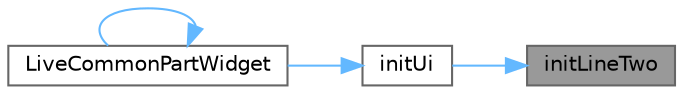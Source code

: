 digraph "initLineTwo"
{
 // LATEX_PDF_SIZE
  bgcolor="transparent";
  edge [fontname=Helvetica,fontsize=10,labelfontname=Helvetica,labelfontsize=10];
  node [fontname=Helvetica,fontsize=10,shape=box,height=0.2,width=0.4];
  rankdir="RL";
  Node1 [id="Node000001",label="initLineTwo",height=0.2,width=0.4,color="gray40", fillcolor="grey60", style="filled", fontcolor="black",tooltip="初始化第二行"];
  Node1 -> Node2 [id="edge1_Node000001_Node000002",dir="back",color="steelblue1",style="solid",tooltip=" "];
  Node2 [id="Node000002",label="initUi",height=0.2,width=0.4,color="grey40", fillcolor="white", style="filled",URL="$class_live_common_part_widget.html#ac76e5fd0461eb6c984286d02b0c7ce8a",tooltip="初始化界面"];
  Node2 -> Node3 [id="edge2_Node000002_Node000003",dir="back",color="steelblue1",style="solid",tooltip=" "];
  Node3 [id="Node000003",label="LiveCommonPartWidget",height=0.2,width=0.4,color="grey40", fillcolor="white", style="filled",URL="$class_live_common_part_widget.html#aad2052a1f58172bbda7371e1c4343bba",tooltip="构造函数，初始化直播通用部分控件"];
  Node3 -> Node3 [id="edge3_Node000003_Node000003",dir="back",color="steelblue1",style="solid",tooltip=" "];
}
